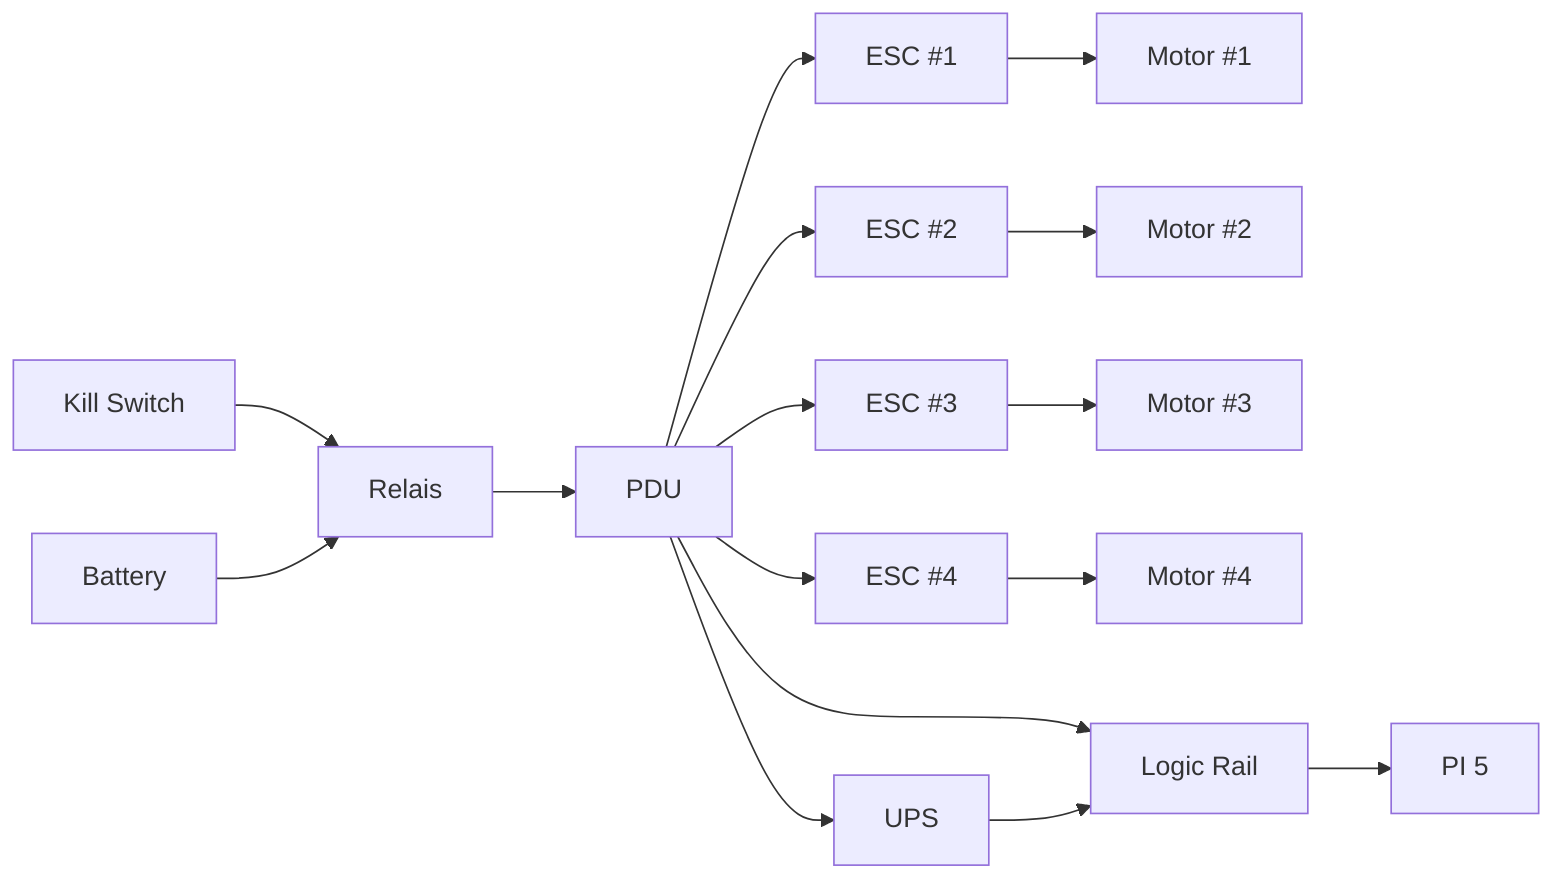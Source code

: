 flowchart LR
    ns["ESC #1"] --> nb["Motor #1"]
    n3["ESC #2"] --> nx["Motor #2"]
    n5["ESC #3"] --> nl["Motor #3"]
    ny["ESC #4"] --> nq["Motor #4"]
    n1["PDU"] --> ns & n3 & n5 & ny & nc["Logic Rail"] & na["UPS"]
    ne["Relais"] --> n1
    nh["Kill Switch"] --> ne
    nr["Battery"] --> ne
    na --> nc
    nc --> nj["PI 5"]